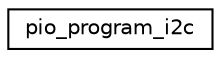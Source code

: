 digraph "Graphical Class Hierarchy"
{
 // LATEX_PDF_SIZE
  edge [fontname="Helvetica",fontsize="10",labelfontname="Helvetica",labelfontsize="10"];
  node [fontname="Helvetica",fontsize="10",shape=record];
  rankdir="LR";
  Node0 [label="pio_program_i2c",height=0.2,width=0.4,color="black", fillcolor="white", style="filled",URL="$structpio__program__i2c.html",tooltip="PIO I2C program type."];
}

